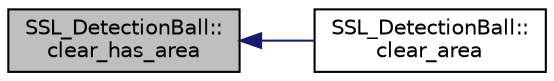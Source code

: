 digraph "SSL_DetectionBall::clear_has_area"
{
 // INTERACTIVE_SVG=YES
  edge [fontname="Helvetica",fontsize="10",labelfontname="Helvetica",labelfontsize="10"];
  node [fontname="Helvetica",fontsize="10",shape=record];
  rankdir="LR";
  Node1 [label="SSL_DetectionBall::\lclear_has_area",height=0.2,width=0.4,color="black", fillcolor="grey75", style="filled", fontcolor="black"];
  Node1 -> Node2 [dir="back",color="midnightblue",fontsize="10",style="solid",fontname="Helvetica"];
  Node2 [label="SSL_DetectionBall::\lclear_area",height=0.2,width=0.4,color="black", fillcolor="white", style="filled",URL="$da/d53/class_s_s_l___detection_ball.html#a63a6f30e09c249022f82163e856437e2"];
}
